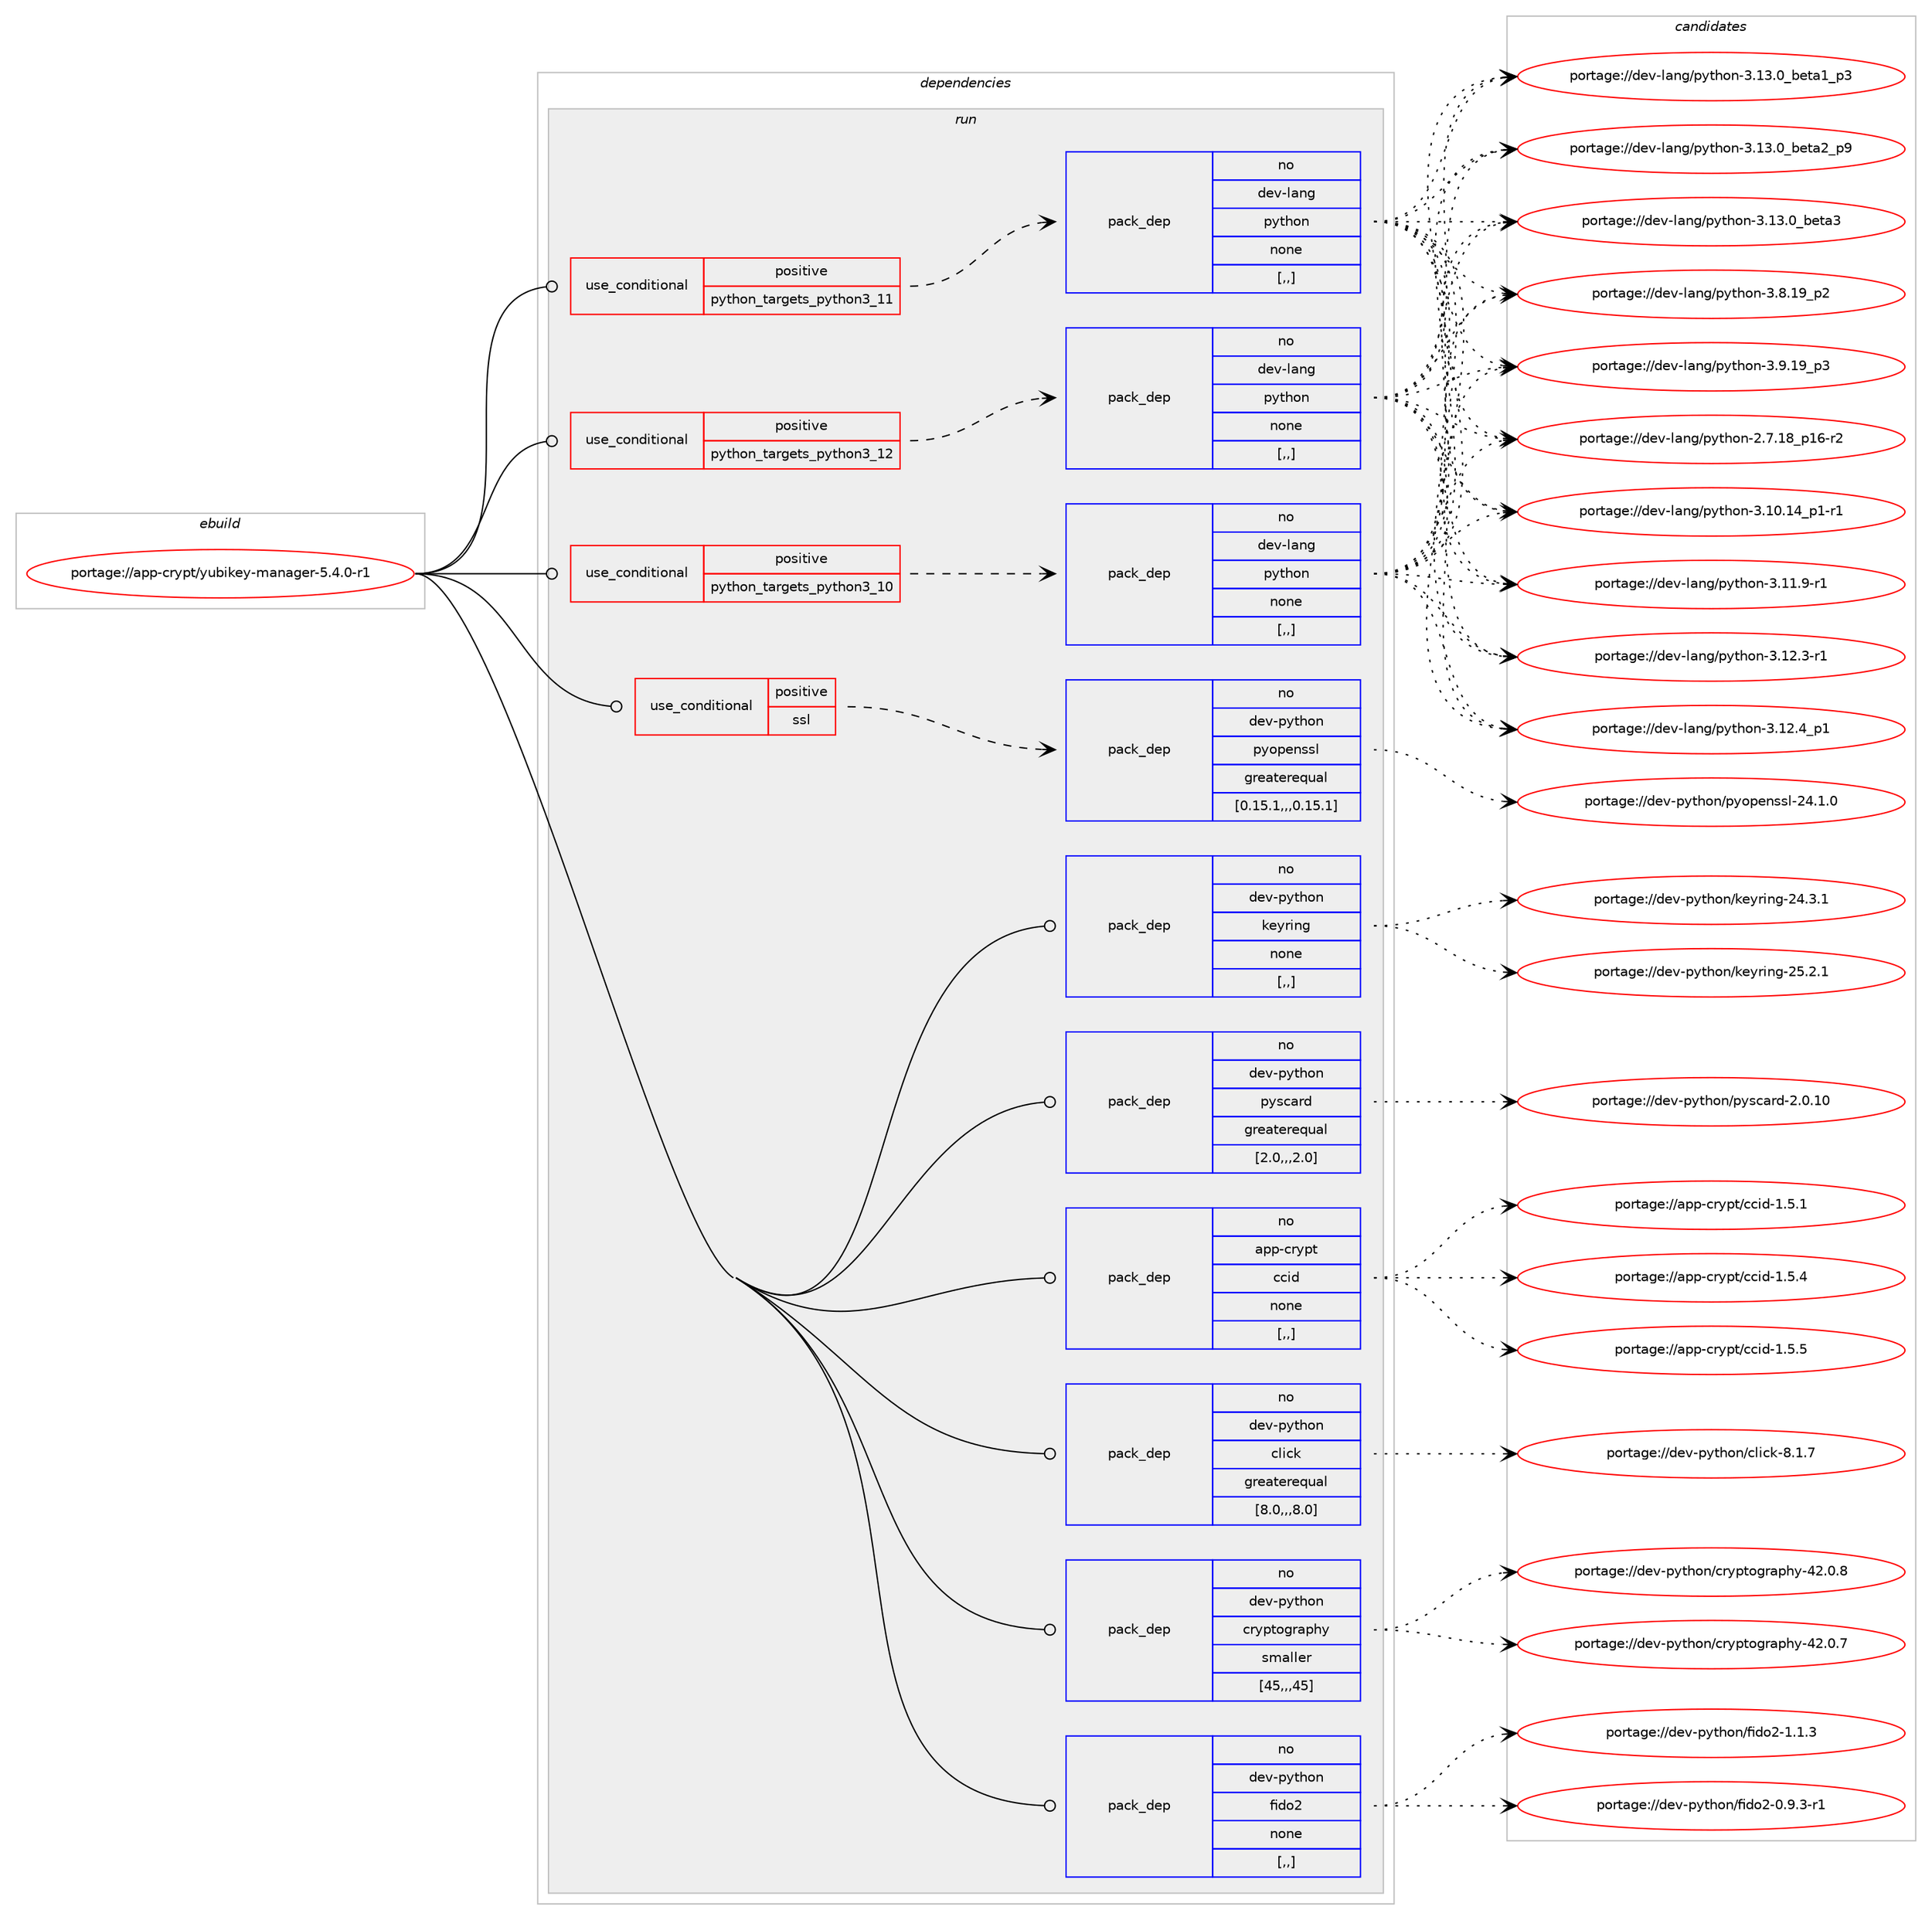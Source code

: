 digraph prolog {

# *************
# Graph options
# *************

newrank=true;
concentrate=true;
compound=true;
graph [rankdir=LR,fontname=Helvetica,fontsize=10,ranksep=1.5];#, ranksep=2.5, nodesep=0.2];
edge  [arrowhead=vee];
node  [fontname=Helvetica,fontsize=10];

# **********
# The ebuild
# **********

subgraph cluster_leftcol {
color=gray;
rank=same;
label=<<i>ebuild</i>>;
id [label="portage://app-crypt/yubikey-manager-5.4.0-r1", color=red, width=4, href="../app-crypt/yubikey-manager-5.4.0-r1.svg"];
}

# ****************
# The dependencies
# ****************

subgraph cluster_midcol {
color=gray;
label=<<i>dependencies</i>>;
subgraph cluster_compile {
fillcolor="#eeeeee";
style=filled;
label=<<i>compile</i>>;
}
subgraph cluster_compileandrun {
fillcolor="#eeeeee";
style=filled;
label=<<i>compile and run</i>>;
}
subgraph cluster_run {
fillcolor="#eeeeee";
style=filled;
label=<<i>run</i>>;
subgraph cond3721 {
dependency14295 [label=<<TABLE BORDER="0" CELLBORDER="1" CELLSPACING="0" CELLPADDING="4"><TR><TD ROWSPAN="3" CELLPADDING="10">use_conditional</TD></TR><TR><TD>positive</TD></TR><TR><TD>python_targets_python3_10</TD></TR></TABLE>>, shape=none, color=red];
subgraph pack10485 {
dependency14296 [label=<<TABLE BORDER="0" CELLBORDER="1" CELLSPACING="0" CELLPADDING="4" WIDTH="220"><TR><TD ROWSPAN="6" CELLPADDING="30">pack_dep</TD></TR><TR><TD WIDTH="110">no</TD></TR><TR><TD>dev-lang</TD></TR><TR><TD>python</TD></TR><TR><TD>none</TD></TR><TR><TD>[,,]</TD></TR></TABLE>>, shape=none, color=blue];
}
dependency14295:e -> dependency14296:w [weight=20,style="dashed",arrowhead="vee"];
}
id:e -> dependency14295:w [weight=20,style="solid",arrowhead="odot"];
subgraph cond3722 {
dependency14297 [label=<<TABLE BORDER="0" CELLBORDER="1" CELLSPACING="0" CELLPADDING="4"><TR><TD ROWSPAN="3" CELLPADDING="10">use_conditional</TD></TR><TR><TD>positive</TD></TR><TR><TD>python_targets_python3_11</TD></TR></TABLE>>, shape=none, color=red];
subgraph pack10486 {
dependency14298 [label=<<TABLE BORDER="0" CELLBORDER="1" CELLSPACING="0" CELLPADDING="4" WIDTH="220"><TR><TD ROWSPAN="6" CELLPADDING="30">pack_dep</TD></TR><TR><TD WIDTH="110">no</TD></TR><TR><TD>dev-lang</TD></TR><TR><TD>python</TD></TR><TR><TD>none</TD></TR><TR><TD>[,,]</TD></TR></TABLE>>, shape=none, color=blue];
}
dependency14297:e -> dependency14298:w [weight=20,style="dashed",arrowhead="vee"];
}
id:e -> dependency14297:w [weight=20,style="solid",arrowhead="odot"];
subgraph cond3723 {
dependency14299 [label=<<TABLE BORDER="0" CELLBORDER="1" CELLSPACING="0" CELLPADDING="4"><TR><TD ROWSPAN="3" CELLPADDING="10">use_conditional</TD></TR><TR><TD>positive</TD></TR><TR><TD>python_targets_python3_12</TD></TR></TABLE>>, shape=none, color=red];
subgraph pack10487 {
dependency14300 [label=<<TABLE BORDER="0" CELLBORDER="1" CELLSPACING="0" CELLPADDING="4" WIDTH="220"><TR><TD ROWSPAN="6" CELLPADDING="30">pack_dep</TD></TR><TR><TD WIDTH="110">no</TD></TR><TR><TD>dev-lang</TD></TR><TR><TD>python</TD></TR><TR><TD>none</TD></TR><TR><TD>[,,]</TD></TR></TABLE>>, shape=none, color=blue];
}
dependency14299:e -> dependency14300:w [weight=20,style="dashed",arrowhead="vee"];
}
id:e -> dependency14299:w [weight=20,style="solid",arrowhead="odot"];
subgraph cond3724 {
dependency14301 [label=<<TABLE BORDER="0" CELLBORDER="1" CELLSPACING="0" CELLPADDING="4"><TR><TD ROWSPAN="3" CELLPADDING="10">use_conditional</TD></TR><TR><TD>positive</TD></TR><TR><TD>ssl</TD></TR></TABLE>>, shape=none, color=red];
subgraph pack10488 {
dependency14302 [label=<<TABLE BORDER="0" CELLBORDER="1" CELLSPACING="0" CELLPADDING="4" WIDTH="220"><TR><TD ROWSPAN="6" CELLPADDING="30">pack_dep</TD></TR><TR><TD WIDTH="110">no</TD></TR><TR><TD>dev-python</TD></TR><TR><TD>pyopenssl</TD></TR><TR><TD>greaterequal</TD></TR><TR><TD>[0.15.1,,,0.15.1]</TD></TR></TABLE>>, shape=none, color=blue];
}
dependency14301:e -> dependency14302:w [weight=20,style="dashed",arrowhead="vee"];
}
id:e -> dependency14301:w [weight=20,style="solid",arrowhead="odot"];
subgraph pack10489 {
dependency14303 [label=<<TABLE BORDER="0" CELLBORDER="1" CELLSPACING="0" CELLPADDING="4" WIDTH="220"><TR><TD ROWSPAN="6" CELLPADDING="30">pack_dep</TD></TR><TR><TD WIDTH="110">no</TD></TR><TR><TD>app-crypt</TD></TR><TR><TD>ccid</TD></TR><TR><TD>none</TD></TR><TR><TD>[,,]</TD></TR></TABLE>>, shape=none, color=blue];
}
id:e -> dependency14303:w [weight=20,style="solid",arrowhead="odot"];
subgraph pack10490 {
dependency14304 [label=<<TABLE BORDER="0" CELLBORDER="1" CELLSPACING="0" CELLPADDING="4" WIDTH="220"><TR><TD ROWSPAN="6" CELLPADDING="30">pack_dep</TD></TR><TR><TD WIDTH="110">no</TD></TR><TR><TD>dev-python</TD></TR><TR><TD>click</TD></TR><TR><TD>greaterequal</TD></TR><TR><TD>[8.0,,,8.0]</TD></TR></TABLE>>, shape=none, color=blue];
}
id:e -> dependency14304:w [weight=20,style="solid",arrowhead="odot"];
subgraph pack10491 {
dependency14305 [label=<<TABLE BORDER="0" CELLBORDER="1" CELLSPACING="0" CELLPADDING="4" WIDTH="220"><TR><TD ROWSPAN="6" CELLPADDING="30">pack_dep</TD></TR><TR><TD WIDTH="110">no</TD></TR><TR><TD>dev-python</TD></TR><TR><TD>cryptography</TD></TR><TR><TD>smaller</TD></TR><TR><TD>[45,,,45]</TD></TR></TABLE>>, shape=none, color=blue];
}
id:e -> dependency14305:w [weight=20,style="solid",arrowhead="odot"];
subgraph pack10492 {
dependency14306 [label=<<TABLE BORDER="0" CELLBORDER="1" CELLSPACING="0" CELLPADDING="4" WIDTH="220"><TR><TD ROWSPAN="6" CELLPADDING="30">pack_dep</TD></TR><TR><TD WIDTH="110">no</TD></TR><TR><TD>dev-python</TD></TR><TR><TD>fido2</TD></TR><TR><TD>none</TD></TR><TR><TD>[,,]</TD></TR></TABLE>>, shape=none, color=blue];
}
id:e -> dependency14306:w [weight=20,style="solid",arrowhead="odot"];
subgraph pack10493 {
dependency14307 [label=<<TABLE BORDER="0" CELLBORDER="1" CELLSPACING="0" CELLPADDING="4" WIDTH="220"><TR><TD ROWSPAN="6" CELLPADDING="30">pack_dep</TD></TR><TR><TD WIDTH="110">no</TD></TR><TR><TD>dev-python</TD></TR><TR><TD>keyring</TD></TR><TR><TD>none</TD></TR><TR><TD>[,,]</TD></TR></TABLE>>, shape=none, color=blue];
}
id:e -> dependency14307:w [weight=20,style="solid",arrowhead="odot"];
subgraph pack10494 {
dependency14308 [label=<<TABLE BORDER="0" CELLBORDER="1" CELLSPACING="0" CELLPADDING="4" WIDTH="220"><TR><TD ROWSPAN="6" CELLPADDING="30">pack_dep</TD></TR><TR><TD WIDTH="110">no</TD></TR><TR><TD>dev-python</TD></TR><TR><TD>pyscard</TD></TR><TR><TD>greaterequal</TD></TR><TR><TD>[2.0,,,2.0]</TD></TR></TABLE>>, shape=none, color=blue];
}
id:e -> dependency14308:w [weight=20,style="solid",arrowhead="odot"];
}
}

# **************
# The candidates
# **************

subgraph cluster_choices {
rank=same;
color=gray;
label=<<i>candidates</i>>;

subgraph choice10485 {
color=black;
nodesep=1;
choice100101118451089711010347112121116104111110455046554649569511249544511450 [label="portage://dev-lang/python-2.7.18_p16-r2", color=red, width=4,href="../dev-lang/python-2.7.18_p16-r2.svg"];
choice100101118451089711010347112121116104111110455146494846495295112494511449 [label="portage://dev-lang/python-3.10.14_p1-r1", color=red, width=4,href="../dev-lang/python-3.10.14_p1-r1.svg"];
choice100101118451089711010347112121116104111110455146494946574511449 [label="portage://dev-lang/python-3.11.9-r1", color=red, width=4,href="../dev-lang/python-3.11.9-r1.svg"];
choice100101118451089711010347112121116104111110455146495046514511449 [label="portage://dev-lang/python-3.12.3-r1", color=red, width=4,href="../dev-lang/python-3.12.3-r1.svg"];
choice100101118451089711010347112121116104111110455146495046529511249 [label="portage://dev-lang/python-3.12.4_p1", color=red, width=4,href="../dev-lang/python-3.12.4_p1.svg"];
choice10010111845108971101034711212111610411111045514649514648959810111697499511251 [label="portage://dev-lang/python-3.13.0_beta1_p3", color=red, width=4,href="../dev-lang/python-3.13.0_beta1_p3.svg"];
choice10010111845108971101034711212111610411111045514649514648959810111697509511257 [label="portage://dev-lang/python-3.13.0_beta2_p9", color=red, width=4,href="../dev-lang/python-3.13.0_beta2_p9.svg"];
choice1001011184510897110103471121211161041111104551464951464895981011169751 [label="portage://dev-lang/python-3.13.0_beta3", color=red, width=4,href="../dev-lang/python-3.13.0_beta3.svg"];
choice100101118451089711010347112121116104111110455146564649579511250 [label="portage://dev-lang/python-3.8.19_p2", color=red, width=4,href="../dev-lang/python-3.8.19_p2.svg"];
choice100101118451089711010347112121116104111110455146574649579511251 [label="portage://dev-lang/python-3.9.19_p3", color=red, width=4,href="../dev-lang/python-3.9.19_p3.svg"];
dependency14296:e -> choice100101118451089711010347112121116104111110455046554649569511249544511450:w [style=dotted,weight="100"];
dependency14296:e -> choice100101118451089711010347112121116104111110455146494846495295112494511449:w [style=dotted,weight="100"];
dependency14296:e -> choice100101118451089711010347112121116104111110455146494946574511449:w [style=dotted,weight="100"];
dependency14296:e -> choice100101118451089711010347112121116104111110455146495046514511449:w [style=dotted,weight="100"];
dependency14296:e -> choice100101118451089711010347112121116104111110455146495046529511249:w [style=dotted,weight="100"];
dependency14296:e -> choice10010111845108971101034711212111610411111045514649514648959810111697499511251:w [style=dotted,weight="100"];
dependency14296:e -> choice10010111845108971101034711212111610411111045514649514648959810111697509511257:w [style=dotted,weight="100"];
dependency14296:e -> choice1001011184510897110103471121211161041111104551464951464895981011169751:w [style=dotted,weight="100"];
dependency14296:e -> choice100101118451089711010347112121116104111110455146564649579511250:w [style=dotted,weight="100"];
dependency14296:e -> choice100101118451089711010347112121116104111110455146574649579511251:w [style=dotted,weight="100"];
}
subgraph choice10486 {
color=black;
nodesep=1;
choice100101118451089711010347112121116104111110455046554649569511249544511450 [label="portage://dev-lang/python-2.7.18_p16-r2", color=red, width=4,href="../dev-lang/python-2.7.18_p16-r2.svg"];
choice100101118451089711010347112121116104111110455146494846495295112494511449 [label="portage://dev-lang/python-3.10.14_p1-r1", color=red, width=4,href="../dev-lang/python-3.10.14_p1-r1.svg"];
choice100101118451089711010347112121116104111110455146494946574511449 [label="portage://dev-lang/python-3.11.9-r1", color=red, width=4,href="../dev-lang/python-3.11.9-r1.svg"];
choice100101118451089711010347112121116104111110455146495046514511449 [label="portage://dev-lang/python-3.12.3-r1", color=red, width=4,href="../dev-lang/python-3.12.3-r1.svg"];
choice100101118451089711010347112121116104111110455146495046529511249 [label="portage://dev-lang/python-3.12.4_p1", color=red, width=4,href="../dev-lang/python-3.12.4_p1.svg"];
choice10010111845108971101034711212111610411111045514649514648959810111697499511251 [label="portage://dev-lang/python-3.13.0_beta1_p3", color=red, width=4,href="../dev-lang/python-3.13.0_beta1_p3.svg"];
choice10010111845108971101034711212111610411111045514649514648959810111697509511257 [label="portage://dev-lang/python-3.13.0_beta2_p9", color=red, width=4,href="../dev-lang/python-3.13.0_beta2_p9.svg"];
choice1001011184510897110103471121211161041111104551464951464895981011169751 [label="portage://dev-lang/python-3.13.0_beta3", color=red, width=4,href="../dev-lang/python-3.13.0_beta3.svg"];
choice100101118451089711010347112121116104111110455146564649579511250 [label="portage://dev-lang/python-3.8.19_p2", color=red, width=4,href="../dev-lang/python-3.8.19_p2.svg"];
choice100101118451089711010347112121116104111110455146574649579511251 [label="portage://dev-lang/python-3.9.19_p3", color=red, width=4,href="../dev-lang/python-3.9.19_p3.svg"];
dependency14298:e -> choice100101118451089711010347112121116104111110455046554649569511249544511450:w [style=dotted,weight="100"];
dependency14298:e -> choice100101118451089711010347112121116104111110455146494846495295112494511449:w [style=dotted,weight="100"];
dependency14298:e -> choice100101118451089711010347112121116104111110455146494946574511449:w [style=dotted,weight="100"];
dependency14298:e -> choice100101118451089711010347112121116104111110455146495046514511449:w [style=dotted,weight="100"];
dependency14298:e -> choice100101118451089711010347112121116104111110455146495046529511249:w [style=dotted,weight="100"];
dependency14298:e -> choice10010111845108971101034711212111610411111045514649514648959810111697499511251:w [style=dotted,weight="100"];
dependency14298:e -> choice10010111845108971101034711212111610411111045514649514648959810111697509511257:w [style=dotted,weight="100"];
dependency14298:e -> choice1001011184510897110103471121211161041111104551464951464895981011169751:w [style=dotted,weight="100"];
dependency14298:e -> choice100101118451089711010347112121116104111110455146564649579511250:w [style=dotted,weight="100"];
dependency14298:e -> choice100101118451089711010347112121116104111110455146574649579511251:w [style=dotted,weight="100"];
}
subgraph choice10487 {
color=black;
nodesep=1;
choice100101118451089711010347112121116104111110455046554649569511249544511450 [label="portage://dev-lang/python-2.7.18_p16-r2", color=red, width=4,href="../dev-lang/python-2.7.18_p16-r2.svg"];
choice100101118451089711010347112121116104111110455146494846495295112494511449 [label="portage://dev-lang/python-3.10.14_p1-r1", color=red, width=4,href="../dev-lang/python-3.10.14_p1-r1.svg"];
choice100101118451089711010347112121116104111110455146494946574511449 [label="portage://dev-lang/python-3.11.9-r1", color=red, width=4,href="../dev-lang/python-3.11.9-r1.svg"];
choice100101118451089711010347112121116104111110455146495046514511449 [label="portage://dev-lang/python-3.12.3-r1", color=red, width=4,href="../dev-lang/python-3.12.3-r1.svg"];
choice100101118451089711010347112121116104111110455146495046529511249 [label="portage://dev-lang/python-3.12.4_p1", color=red, width=4,href="../dev-lang/python-3.12.4_p1.svg"];
choice10010111845108971101034711212111610411111045514649514648959810111697499511251 [label="portage://dev-lang/python-3.13.0_beta1_p3", color=red, width=4,href="../dev-lang/python-3.13.0_beta1_p3.svg"];
choice10010111845108971101034711212111610411111045514649514648959810111697509511257 [label="portage://dev-lang/python-3.13.0_beta2_p9", color=red, width=4,href="../dev-lang/python-3.13.0_beta2_p9.svg"];
choice1001011184510897110103471121211161041111104551464951464895981011169751 [label="portage://dev-lang/python-3.13.0_beta3", color=red, width=4,href="../dev-lang/python-3.13.0_beta3.svg"];
choice100101118451089711010347112121116104111110455146564649579511250 [label="portage://dev-lang/python-3.8.19_p2", color=red, width=4,href="../dev-lang/python-3.8.19_p2.svg"];
choice100101118451089711010347112121116104111110455146574649579511251 [label="portage://dev-lang/python-3.9.19_p3", color=red, width=4,href="../dev-lang/python-3.9.19_p3.svg"];
dependency14300:e -> choice100101118451089711010347112121116104111110455046554649569511249544511450:w [style=dotted,weight="100"];
dependency14300:e -> choice100101118451089711010347112121116104111110455146494846495295112494511449:w [style=dotted,weight="100"];
dependency14300:e -> choice100101118451089711010347112121116104111110455146494946574511449:w [style=dotted,weight="100"];
dependency14300:e -> choice100101118451089711010347112121116104111110455146495046514511449:w [style=dotted,weight="100"];
dependency14300:e -> choice100101118451089711010347112121116104111110455146495046529511249:w [style=dotted,weight="100"];
dependency14300:e -> choice10010111845108971101034711212111610411111045514649514648959810111697499511251:w [style=dotted,weight="100"];
dependency14300:e -> choice10010111845108971101034711212111610411111045514649514648959810111697509511257:w [style=dotted,weight="100"];
dependency14300:e -> choice1001011184510897110103471121211161041111104551464951464895981011169751:w [style=dotted,weight="100"];
dependency14300:e -> choice100101118451089711010347112121116104111110455146564649579511250:w [style=dotted,weight="100"];
dependency14300:e -> choice100101118451089711010347112121116104111110455146574649579511251:w [style=dotted,weight="100"];
}
subgraph choice10488 {
color=black;
nodesep=1;
choice100101118451121211161041111104711212111111210111011511510845505246494648 [label="portage://dev-python/pyopenssl-24.1.0", color=red, width=4,href="../dev-python/pyopenssl-24.1.0.svg"];
dependency14302:e -> choice100101118451121211161041111104711212111111210111011511510845505246494648:w [style=dotted,weight="100"];
}
subgraph choice10489 {
color=black;
nodesep=1;
choice971121124599114121112116479999105100454946534649 [label="portage://app-crypt/ccid-1.5.1", color=red, width=4,href="../app-crypt/ccid-1.5.1.svg"];
choice971121124599114121112116479999105100454946534652 [label="portage://app-crypt/ccid-1.5.4", color=red, width=4,href="../app-crypt/ccid-1.5.4.svg"];
choice971121124599114121112116479999105100454946534653 [label="portage://app-crypt/ccid-1.5.5", color=red, width=4,href="../app-crypt/ccid-1.5.5.svg"];
dependency14303:e -> choice971121124599114121112116479999105100454946534649:w [style=dotted,weight="100"];
dependency14303:e -> choice971121124599114121112116479999105100454946534652:w [style=dotted,weight="100"];
dependency14303:e -> choice971121124599114121112116479999105100454946534653:w [style=dotted,weight="100"];
}
subgraph choice10490 {
color=black;
nodesep=1;
choice10010111845112121116104111110479910810599107455646494655 [label="portage://dev-python/click-8.1.7", color=red, width=4,href="../dev-python/click-8.1.7.svg"];
dependency14304:e -> choice10010111845112121116104111110479910810599107455646494655:w [style=dotted,weight="100"];
}
subgraph choice10491 {
color=black;
nodesep=1;
choice1001011184511212111610411111047991141211121161111031149711210412145525046484655 [label="portage://dev-python/cryptography-42.0.7", color=red, width=4,href="../dev-python/cryptography-42.0.7.svg"];
choice1001011184511212111610411111047991141211121161111031149711210412145525046484656 [label="portage://dev-python/cryptography-42.0.8", color=red, width=4,href="../dev-python/cryptography-42.0.8.svg"];
dependency14305:e -> choice1001011184511212111610411111047991141211121161111031149711210412145525046484655:w [style=dotted,weight="100"];
dependency14305:e -> choice1001011184511212111610411111047991141211121161111031149711210412145525046484656:w [style=dotted,weight="100"];
}
subgraph choice10492 {
color=black;
nodesep=1;
choice1001011184511212111610411111047102105100111504548465746514511449 [label="portage://dev-python/fido2-0.9.3-r1", color=red, width=4,href="../dev-python/fido2-0.9.3-r1.svg"];
choice100101118451121211161041111104710210510011150454946494651 [label="portage://dev-python/fido2-1.1.3", color=red, width=4,href="../dev-python/fido2-1.1.3.svg"];
dependency14306:e -> choice1001011184511212111610411111047102105100111504548465746514511449:w [style=dotted,weight="100"];
dependency14306:e -> choice100101118451121211161041111104710210510011150454946494651:w [style=dotted,weight="100"];
}
subgraph choice10493 {
color=black;
nodesep=1;
choice100101118451121211161041111104710710112111410511010345505246514649 [label="portage://dev-python/keyring-24.3.1", color=red, width=4,href="../dev-python/keyring-24.3.1.svg"];
choice100101118451121211161041111104710710112111410511010345505346504649 [label="portage://dev-python/keyring-25.2.1", color=red, width=4,href="../dev-python/keyring-25.2.1.svg"];
dependency14307:e -> choice100101118451121211161041111104710710112111410511010345505246514649:w [style=dotted,weight="100"];
dependency14307:e -> choice100101118451121211161041111104710710112111410511010345505346504649:w [style=dotted,weight="100"];
}
subgraph choice10494 {
color=black;
nodesep=1;
choice1001011184511212111610411111047112121115999711410045504648464948 [label="portage://dev-python/pyscard-2.0.10", color=red, width=4,href="../dev-python/pyscard-2.0.10.svg"];
dependency14308:e -> choice1001011184511212111610411111047112121115999711410045504648464948:w [style=dotted,weight="100"];
}
}

}

